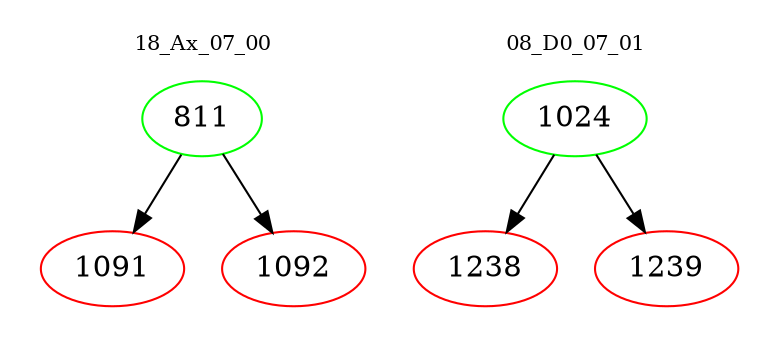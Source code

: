digraph{
subgraph cluster_0 {
color = white
label = "18_Ax_07_00";
fontsize=10;
T0_811 [label="811", color="green"]
T0_811 -> T0_1091 [color="black"]
T0_1091 [label="1091", color="red"]
T0_811 -> T0_1092 [color="black"]
T0_1092 [label="1092", color="red"]
}
subgraph cluster_1 {
color = white
label = "08_D0_07_01";
fontsize=10;
T1_1024 [label="1024", color="green"]
T1_1024 -> T1_1238 [color="black"]
T1_1238 [label="1238", color="red"]
T1_1024 -> T1_1239 [color="black"]
T1_1239 [label="1239", color="red"]
}
}
